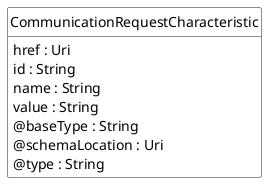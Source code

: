 @startuml
hide circle
hide methods
hide stereotype
show <<Enumeration>> stereotype
skinparam class {
   BackgroundColor<<Enumeration>> #E6F5F7
   BackgroundColor<<Ref>> #FFFFE0
   BackgroundColor<<Pivot>> #FFFFFFF
   BackgroundColor<<SimpleType>> #E2F0DA
   BackgroundColor #FCF2E3
}

class CommunicationRequestCharacteristic <<Pivot>> {
    href : Uri
    id : String
    name : String
    value : String
    @baseType : String
    @schemaLocation : Uri
    @type : String
}


@enduml